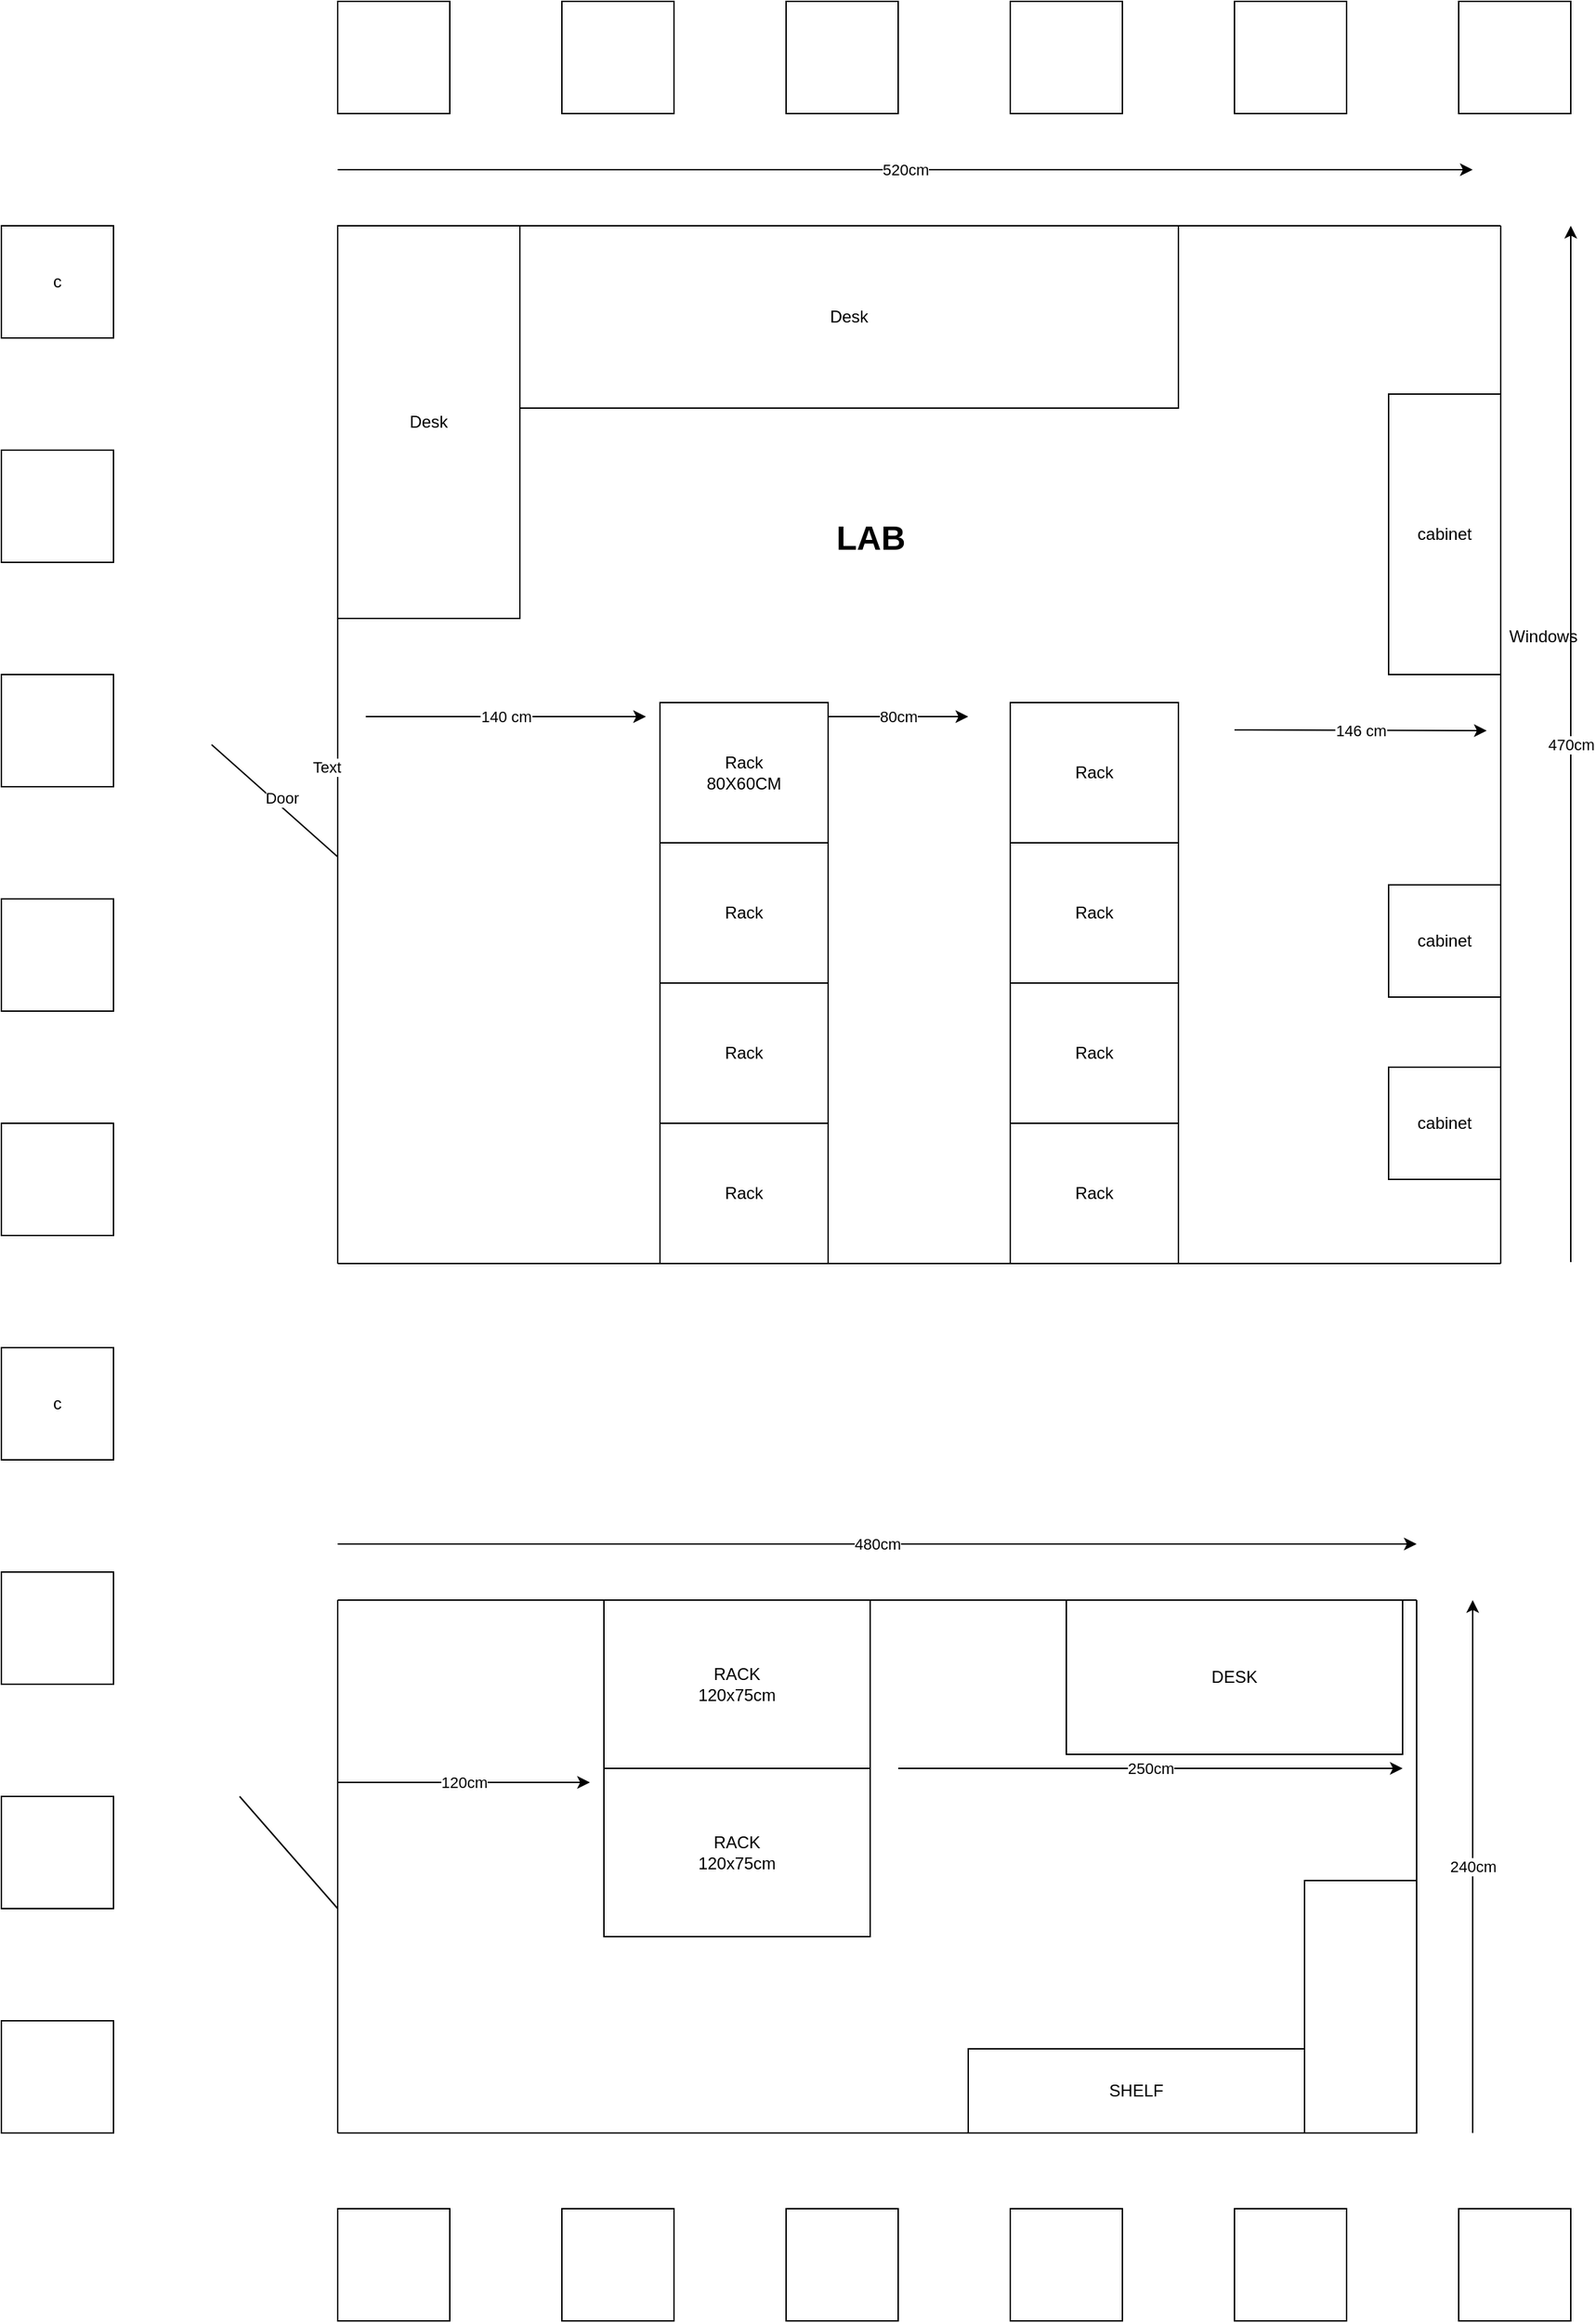 <mxfile version="26.2.14">
  <diagram name="Page-1" id="0rwIy5gSwFDeN-cu-DK_">
    <mxGraphModel dx="1358" dy="830" grid="1" gridSize="10" guides="1" tooltips="1" connect="1" arrows="1" fold="1" page="1" pageScale="1" pageWidth="2336" pageHeight="1654" math="0" shadow="0">
      <root>
        <mxCell id="0" />
        <mxCell id="1" parent="0" />
        <mxCell id="RzOmzHaiy46DHeElriqS-1" value="" style="endArrow=none;html=1;rounded=0;" parent="1" edge="1">
          <mxGeometry width="50" height="50" relative="1" as="geometry">
            <mxPoint x="320" y="160" as="sourcePoint" />
            <mxPoint x="1150" y="160" as="targetPoint" />
          </mxGeometry>
        </mxCell>
        <mxCell id="RzOmzHaiy46DHeElriqS-2" value="" style="endArrow=none;html=1;rounded=0;" parent="1" edge="1">
          <mxGeometry width="50" height="50" relative="1" as="geometry">
            <mxPoint x="320" y="900" as="sourcePoint" />
            <mxPoint x="320" y="160" as="targetPoint" />
          </mxGeometry>
        </mxCell>
        <mxCell id="u7w42iiDskShDQtFD_fB-39" value="Text" style="edgeLabel;html=1;align=center;verticalAlign=middle;resizable=0;points=[];" vertex="1" connectable="0" parent="RzOmzHaiy46DHeElriqS-2">
          <mxGeometry x="-0.043" y="8" relative="1" as="geometry">
            <mxPoint as="offset" />
          </mxGeometry>
        </mxCell>
        <mxCell id="u7w42iiDskShDQtFD_fB-1" value="" style="endArrow=none;html=1;rounded=0;" edge="1" parent="1">
          <mxGeometry width="50" height="50" relative="1" as="geometry">
            <mxPoint x="320" y="900" as="sourcePoint" />
            <mxPoint x="1150" y="900" as="targetPoint" />
          </mxGeometry>
        </mxCell>
        <mxCell id="u7w42iiDskShDQtFD_fB-2" value="" style="endArrow=none;html=1;rounded=0;" edge="1" parent="1">
          <mxGeometry width="50" height="50" relative="1" as="geometry">
            <mxPoint x="1150" y="900" as="sourcePoint" />
            <mxPoint x="1150" y="160" as="targetPoint" />
          </mxGeometry>
        </mxCell>
        <mxCell id="u7w42iiDskShDQtFD_fB-3" value="" style="endArrow=none;html=1;rounded=0;" edge="1" parent="1">
          <mxGeometry width="50" height="50" relative="1" as="geometry">
            <mxPoint x="320" y="610" as="sourcePoint" />
            <mxPoint x="230" y="530" as="targetPoint" />
          </mxGeometry>
        </mxCell>
        <mxCell id="u7w42iiDskShDQtFD_fB-40" value="Door" style="edgeLabel;html=1;align=center;verticalAlign=middle;resizable=0;points=[];" vertex="1" connectable="0" parent="u7w42iiDskShDQtFD_fB-3">
          <mxGeometry x="-0.04" y="-5" relative="1" as="geometry">
            <mxPoint as="offset" />
          </mxGeometry>
        </mxCell>
        <mxCell id="u7w42iiDskShDQtFD_fB-8" value="c" style="whiteSpace=wrap;html=1;aspect=fixed;" vertex="1" parent="1">
          <mxGeometry x="80" y="160" width="80" height="80" as="geometry" />
        </mxCell>
        <mxCell id="u7w42iiDskShDQtFD_fB-9" value="" style="whiteSpace=wrap;html=1;aspect=fixed;" vertex="1" parent="1">
          <mxGeometry x="80" y="320" width="80" height="80" as="geometry" />
        </mxCell>
        <mxCell id="u7w42iiDskShDQtFD_fB-10" value="" style="whiteSpace=wrap;html=1;aspect=fixed;" vertex="1" parent="1">
          <mxGeometry x="320" width="80" height="80" as="geometry" />
        </mxCell>
        <mxCell id="u7w42iiDskShDQtFD_fB-11" value="" style="whiteSpace=wrap;html=1;aspect=fixed;" vertex="1" parent="1">
          <mxGeometry x="480" width="80" height="80" as="geometry" />
        </mxCell>
        <mxCell id="u7w42iiDskShDQtFD_fB-12" value="" style="whiteSpace=wrap;html=1;aspect=fixed;" vertex="1" parent="1">
          <mxGeometry x="640" width="80" height="80" as="geometry" />
        </mxCell>
        <mxCell id="u7w42iiDskShDQtFD_fB-13" value="" style="whiteSpace=wrap;html=1;aspect=fixed;" vertex="1" parent="1">
          <mxGeometry x="800" width="80" height="80" as="geometry" />
        </mxCell>
        <mxCell id="u7w42iiDskShDQtFD_fB-14" value="" style="whiteSpace=wrap;html=1;aspect=fixed;" vertex="1" parent="1">
          <mxGeometry x="960" width="80" height="80" as="geometry" />
        </mxCell>
        <mxCell id="u7w42iiDskShDQtFD_fB-15" value="" style="whiteSpace=wrap;html=1;aspect=fixed;" vertex="1" parent="1">
          <mxGeometry x="1120" width="80" height="80" as="geometry" />
        </mxCell>
        <mxCell id="u7w42iiDskShDQtFD_fB-16" value="" style="whiteSpace=wrap;html=1;aspect=fixed;" vertex="1" parent="1">
          <mxGeometry x="80" y="480" width="80" height="80" as="geometry" />
        </mxCell>
        <mxCell id="u7w42iiDskShDQtFD_fB-17" value="" style="whiteSpace=wrap;html=1;aspect=fixed;" vertex="1" parent="1">
          <mxGeometry x="80" y="640" width="80" height="80" as="geometry" />
        </mxCell>
        <mxCell id="u7w42iiDskShDQtFD_fB-18" value="" style="whiteSpace=wrap;html=1;aspect=fixed;" vertex="1" parent="1">
          <mxGeometry x="80" y="800" width="80" height="80" as="geometry" />
        </mxCell>
        <mxCell id="u7w42iiDskShDQtFD_fB-19" value="" style="endArrow=classic;html=1;rounded=0;" edge="1" parent="1">
          <mxGeometry relative="1" as="geometry">
            <mxPoint x="320" y="120" as="sourcePoint" />
            <mxPoint x="1130" y="120" as="targetPoint" />
          </mxGeometry>
        </mxCell>
        <mxCell id="u7w42iiDskShDQtFD_fB-20" value="520cm" style="edgeLabel;resizable=0;html=1;;align=center;verticalAlign=middle;" connectable="0" vertex="1" parent="u7w42iiDskShDQtFD_fB-19">
          <mxGeometry relative="1" as="geometry" />
        </mxCell>
        <mxCell id="u7w42iiDskShDQtFD_fB-22" value="Rack" style="rounded=0;whiteSpace=wrap;html=1;" vertex="1" parent="1">
          <mxGeometry x="550" y="800" width="120" height="100" as="geometry" />
        </mxCell>
        <mxCell id="u7w42iiDskShDQtFD_fB-23" value="Rack" style="rounded=0;whiteSpace=wrap;html=1;" vertex="1" parent="1">
          <mxGeometry x="550" y="700" width="120" height="100" as="geometry" />
        </mxCell>
        <mxCell id="u7w42iiDskShDQtFD_fB-24" value="Rack" style="rounded=0;whiteSpace=wrap;html=1;" vertex="1" parent="1">
          <mxGeometry x="550" y="600" width="120" height="100" as="geometry" />
        </mxCell>
        <mxCell id="u7w42iiDskShDQtFD_fB-25" value="Rack&lt;br&gt;80X60CM" style="rounded=0;whiteSpace=wrap;html=1;" vertex="1" parent="1">
          <mxGeometry x="550" y="500" width="120" height="100" as="geometry" />
        </mxCell>
        <mxCell id="u7w42iiDskShDQtFD_fB-27" value="Rack" style="rounded=0;whiteSpace=wrap;html=1;" vertex="1" parent="1">
          <mxGeometry x="800" y="800" width="120" height="100" as="geometry" />
        </mxCell>
        <mxCell id="u7w42iiDskShDQtFD_fB-28" value="Rack" style="rounded=0;whiteSpace=wrap;html=1;" vertex="1" parent="1">
          <mxGeometry x="800" y="700" width="120" height="100" as="geometry" />
        </mxCell>
        <mxCell id="u7w42iiDskShDQtFD_fB-29" value="Rack" style="rounded=0;whiteSpace=wrap;html=1;" vertex="1" parent="1">
          <mxGeometry x="800" y="600" width="120" height="100" as="geometry" />
        </mxCell>
        <mxCell id="u7w42iiDskShDQtFD_fB-30" value="Rack" style="rounded=0;whiteSpace=wrap;html=1;" vertex="1" parent="1">
          <mxGeometry x="800" y="500" width="120" height="100" as="geometry" />
        </mxCell>
        <mxCell id="u7w42iiDskShDQtFD_fB-33" value="Desk" style="rounded=0;whiteSpace=wrap;html=1;" vertex="1" parent="1">
          <mxGeometry x="320" y="160" width="130" height="280" as="geometry" />
        </mxCell>
        <mxCell id="u7w42iiDskShDQtFD_fB-34" value="Desk" style="rounded=0;whiteSpace=wrap;html=1;" vertex="1" parent="1">
          <mxGeometry x="450" y="160" width="470" height="130" as="geometry" />
        </mxCell>
        <mxCell id="u7w42iiDskShDQtFD_fB-35" value="cabinet" style="rounded=0;whiteSpace=wrap;html=1;" vertex="1" parent="1">
          <mxGeometry x="1070" y="280" width="80" height="200" as="geometry" />
        </mxCell>
        <mxCell id="u7w42iiDskShDQtFD_fB-36" value="cabinet" style="whiteSpace=wrap;html=1;aspect=fixed;" vertex="1" parent="1">
          <mxGeometry x="1070" y="630" width="80" height="80" as="geometry" />
        </mxCell>
        <mxCell id="u7w42iiDskShDQtFD_fB-38" value="cabinet" style="whiteSpace=wrap;html=1;aspect=fixed;" vertex="1" parent="1">
          <mxGeometry x="1070" y="760" width="80" height="80" as="geometry" />
        </mxCell>
        <mxCell id="u7w42iiDskShDQtFD_fB-41" value="Windows" style="text;html=1;align=center;verticalAlign=middle;resizable=0;points=[];autosize=1;strokeColor=none;fillColor=none;" vertex="1" parent="1">
          <mxGeometry x="1145" y="438" width="70" height="30" as="geometry" />
        </mxCell>
        <mxCell id="u7w42iiDskShDQtFD_fB-42" value="&lt;h1&gt;LAB&lt;/h1&gt;" style="text;html=1;align=center;verticalAlign=middle;resizable=0;points=[];autosize=1;strokeColor=none;fillColor=none;" vertex="1" parent="1">
          <mxGeometry x="665" y="348" width="70" height="70" as="geometry" />
        </mxCell>
        <mxCell id="u7w42iiDskShDQtFD_fB-46" value="" style="endArrow=classic;html=1;rounded=0;" edge="1" parent="1">
          <mxGeometry relative="1" as="geometry">
            <mxPoint x="1200" y="899" as="sourcePoint" />
            <mxPoint x="1200" y="160" as="targetPoint" />
          </mxGeometry>
        </mxCell>
        <mxCell id="u7w42iiDskShDQtFD_fB-47" value="470cm" style="edgeLabel;resizable=0;html=1;;align=center;verticalAlign=middle;" connectable="0" vertex="1" parent="u7w42iiDskShDQtFD_fB-46">
          <mxGeometry relative="1" as="geometry" />
        </mxCell>
        <mxCell id="u7w42iiDskShDQtFD_fB-50" value="c" style="whiteSpace=wrap;html=1;aspect=fixed;" vertex="1" parent="1">
          <mxGeometry x="80" y="960" width="80" height="80" as="geometry" />
        </mxCell>
        <mxCell id="u7w42iiDskShDQtFD_fB-51" value="" style="whiteSpace=wrap;html=1;aspect=fixed;" vertex="1" parent="1">
          <mxGeometry x="80" y="1120" width="80" height="80" as="geometry" />
        </mxCell>
        <mxCell id="u7w42iiDskShDQtFD_fB-52" value="" style="whiteSpace=wrap;html=1;aspect=fixed;" vertex="1" parent="1">
          <mxGeometry x="80" y="1280" width="80" height="80" as="geometry" />
        </mxCell>
        <mxCell id="u7w42iiDskShDQtFD_fB-53" value="" style="whiteSpace=wrap;html=1;aspect=fixed;" vertex="1" parent="1">
          <mxGeometry x="80" y="1440" width="80" height="80" as="geometry" />
        </mxCell>
        <mxCell id="u7w42iiDskShDQtFD_fB-55" value="" style="endArrow=none;html=1;rounded=0;" edge="1" parent="1">
          <mxGeometry width="50" height="50" relative="1" as="geometry">
            <mxPoint x="320" y="1520" as="sourcePoint" />
            <mxPoint x="320" y="1140" as="targetPoint" />
          </mxGeometry>
        </mxCell>
        <mxCell id="u7w42iiDskShDQtFD_fB-57" value="" style="whiteSpace=wrap;html=1;aspect=fixed;" vertex="1" parent="1">
          <mxGeometry x="320" y="1574" width="80" height="80" as="geometry" />
        </mxCell>
        <mxCell id="u7w42iiDskShDQtFD_fB-58" value="" style="whiteSpace=wrap;html=1;aspect=fixed;" vertex="1" parent="1">
          <mxGeometry x="480" y="1574" width="80" height="80" as="geometry" />
        </mxCell>
        <mxCell id="u7w42iiDskShDQtFD_fB-59" value="" style="whiteSpace=wrap;html=1;aspect=fixed;" vertex="1" parent="1">
          <mxGeometry x="640" y="1574" width="80" height="80" as="geometry" />
        </mxCell>
        <mxCell id="u7w42iiDskShDQtFD_fB-60" value="" style="whiteSpace=wrap;html=1;aspect=fixed;" vertex="1" parent="1">
          <mxGeometry x="800" y="1574" width="80" height="80" as="geometry" />
        </mxCell>
        <mxCell id="u7w42iiDskShDQtFD_fB-61" value="" style="whiteSpace=wrap;html=1;aspect=fixed;" vertex="1" parent="1">
          <mxGeometry x="960" y="1574" width="80" height="80" as="geometry" />
        </mxCell>
        <mxCell id="u7w42iiDskShDQtFD_fB-62" value="" style="whiteSpace=wrap;html=1;aspect=fixed;" vertex="1" parent="1">
          <mxGeometry x="1120" y="1574" width="80" height="80" as="geometry" />
        </mxCell>
        <mxCell id="u7w42iiDskShDQtFD_fB-63" value="" style="endArrow=none;html=1;rounded=0;" edge="1" parent="1">
          <mxGeometry width="50" height="50" relative="1" as="geometry">
            <mxPoint x="320" y="1520" as="sourcePoint" />
            <mxPoint x="1090" y="1520" as="targetPoint" />
          </mxGeometry>
        </mxCell>
        <mxCell id="u7w42iiDskShDQtFD_fB-64" value="" style="endArrow=none;html=1;rounded=0;" edge="1" parent="1">
          <mxGeometry width="50" height="50" relative="1" as="geometry">
            <mxPoint x="320" y="1140" as="sourcePoint" />
            <mxPoint x="1090" y="1140" as="targetPoint" />
          </mxGeometry>
        </mxCell>
        <mxCell id="u7w42iiDskShDQtFD_fB-65" value="" style="endArrow=none;html=1;rounded=0;" edge="1" parent="1">
          <mxGeometry width="50" height="50" relative="1" as="geometry">
            <mxPoint x="1090" y="1140" as="sourcePoint" />
            <mxPoint x="1090" y="1520" as="targetPoint" />
          </mxGeometry>
        </mxCell>
        <mxCell id="u7w42iiDskShDQtFD_fB-66" value="" style="endArrow=none;html=1;rounded=0;" edge="1" parent="1">
          <mxGeometry width="50" height="50" relative="1" as="geometry">
            <mxPoint x="320" y="1360" as="sourcePoint" />
            <mxPoint x="250" y="1280" as="targetPoint" />
          </mxGeometry>
        </mxCell>
        <mxCell id="u7w42iiDskShDQtFD_fB-69" value="RACK&lt;br&gt;120x75cm" style="rounded=0;whiteSpace=wrap;html=1;" vertex="1" parent="1">
          <mxGeometry x="510" y="1140" width="190" height="120" as="geometry" />
        </mxCell>
        <mxCell id="u7w42iiDskShDQtFD_fB-70" value="RACK&lt;br&gt;120x75cm" style="rounded=0;whiteSpace=wrap;html=1;" vertex="1" parent="1">
          <mxGeometry x="510" y="1260" width="190" height="120" as="geometry" />
        </mxCell>
        <mxCell id="u7w42iiDskShDQtFD_fB-75" value="1" style="endArrow=classic;html=1;rounded=0;" edge="1" parent="1">
          <mxGeometry relative="1" as="geometry">
            <mxPoint x="960" y="519.52" as="sourcePoint" />
            <mxPoint x="1140" y="520" as="targetPoint" />
          </mxGeometry>
        </mxCell>
        <mxCell id="u7w42iiDskShDQtFD_fB-76" value="146 cm" style="edgeLabel;resizable=0;html=1;;align=center;verticalAlign=middle;" connectable="0" vertex="1" parent="u7w42iiDskShDQtFD_fB-75">
          <mxGeometry relative="1" as="geometry" />
        </mxCell>
        <mxCell id="u7w42iiDskShDQtFD_fB-78" value="" style="endArrow=classic;html=1;rounded=0;" edge="1" parent="1">
          <mxGeometry relative="1" as="geometry">
            <mxPoint x="340" y="510" as="sourcePoint" />
            <mxPoint x="540" y="510" as="targetPoint" />
          </mxGeometry>
        </mxCell>
        <mxCell id="u7w42iiDskShDQtFD_fB-79" value="140 cm" style="edgeLabel;resizable=0;html=1;;align=center;verticalAlign=middle;" connectable="0" vertex="1" parent="u7w42iiDskShDQtFD_fB-78">
          <mxGeometry relative="1" as="geometry" />
        </mxCell>
        <mxCell id="u7w42iiDskShDQtFD_fB-84" value="" style="endArrow=classic;html=1;rounded=0;" edge="1" parent="1">
          <mxGeometry relative="1" as="geometry">
            <mxPoint x="670" y="510" as="sourcePoint" />
            <mxPoint x="770" y="510" as="targetPoint" />
          </mxGeometry>
        </mxCell>
        <mxCell id="u7w42iiDskShDQtFD_fB-85" value="80cm" style="edgeLabel;resizable=0;html=1;;align=center;verticalAlign=middle;" connectable="0" vertex="1" parent="u7w42iiDskShDQtFD_fB-84">
          <mxGeometry relative="1" as="geometry" />
        </mxCell>
        <mxCell id="u7w42iiDskShDQtFD_fB-86" value="" style="endArrow=classic;html=1;rounded=0;" edge="1" parent="1">
          <mxGeometry relative="1" as="geometry">
            <mxPoint x="320" y="1100" as="sourcePoint" />
            <mxPoint x="1090" y="1100" as="targetPoint" />
          </mxGeometry>
        </mxCell>
        <mxCell id="u7w42iiDskShDQtFD_fB-87" value="480cm" style="edgeLabel;resizable=0;html=1;;align=center;verticalAlign=middle;" connectable="0" vertex="1" parent="u7w42iiDskShDQtFD_fB-86">
          <mxGeometry relative="1" as="geometry" />
        </mxCell>
        <mxCell id="u7w42iiDskShDQtFD_fB-88" value="" style="endArrow=classic;html=1;rounded=0;" edge="1" parent="1">
          <mxGeometry relative="1" as="geometry">
            <mxPoint x="1130" y="1520" as="sourcePoint" />
            <mxPoint x="1130" y="1140" as="targetPoint" />
          </mxGeometry>
        </mxCell>
        <mxCell id="u7w42iiDskShDQtFD_fB-89" value="240cm" style="edgeLabel;resizable=0;html=1;;align=center;verticalAlign=middle;" connectable="0" vertex="1" parent="u7w42iiDskShDQtFD_fB-88">
          <mxGeometry relative="1" as="geometry" />
        </mxCell>
        <mxCell id="u7w42iiDskShDQtFD_fB-90" value="" style="endArrow=classic;html=1;rounded=0;" edge="1" parent="1">
          <mxGeometry relative="1" as="geometry">
            <mxPoint x="320" y="1270" as="sourcePoint" />
            <mxPoint x="500" y="1270" as="targetPoint" />
          </mxGeometry>
        </mxCell>
        <mxCell id="u7w42iiDskShDQtFD_fB-91" value="120cm" style="edgeLabel;resizable=0;html=1;;align=center;verticalAlign=middle;" connectable="0" vertex="1" parent="u7w42iiDskShDQtFD_fB-90">
          <mxGeometry relative="1" as="geometry" />
        </mxCell>
        <mxCell id="u7w42iiDskShDQtFD_fB-93" value="" style="endArrow=classic;html=1;rounded=0;" edge="1" parent="1">
          <mxGeometry relative="1" as="geometry">
            <mxPoint x="720" y="1260" as="sourcePoint" />
            <mxPoint x="1080" y="1260" as="targetPoint" />
          </mxGeometry>
        </mxCell>
        <mxCell id="u7w42iiDskShDQtFD_fB-94" value="250cm" style="edgeLabel;resizable=0;html=1;;align=center;verticalAlign=middle;" connectable="0" vertex="1" parent="u7w42iiDskShDQtFD_fB-93">
          <mxGeometry relative="1" as="geometry" />
        </mxCell>
        <mxCell id="u7w42iiDskShDQtFD_fB-96" value="DESK" style="rounded=0;whiteSpace=wrap;html=1;" vertex="1" parent="1">
          <mxGeometry x="840" y="1140" width="240" height="110" as="geometry" />
        </mxCell>
        <mxCell id="u7w42iiDskShDQtFD_fB-97" value="" style="rounded=0;whiteSpace=wrap;html=1;" vertex="1" parent="1">
          <mxGeometry x="1010" y="1340" width="80" height="180" as="geometry" />
        </mxCell>
        <mxCell id="u7w42iiDskShDQtFD_fB-98" value="SHELF" style="rounded=0;whiteSpace=wrap;html=1;" vertex="1" parent="1">
          <mxGeometry x="770" y="1460" width="240" height="60" as="geometry" />
        </mxCell>
      </root>
    </mxGraphModel>
  </diagram>
</mxfile>
